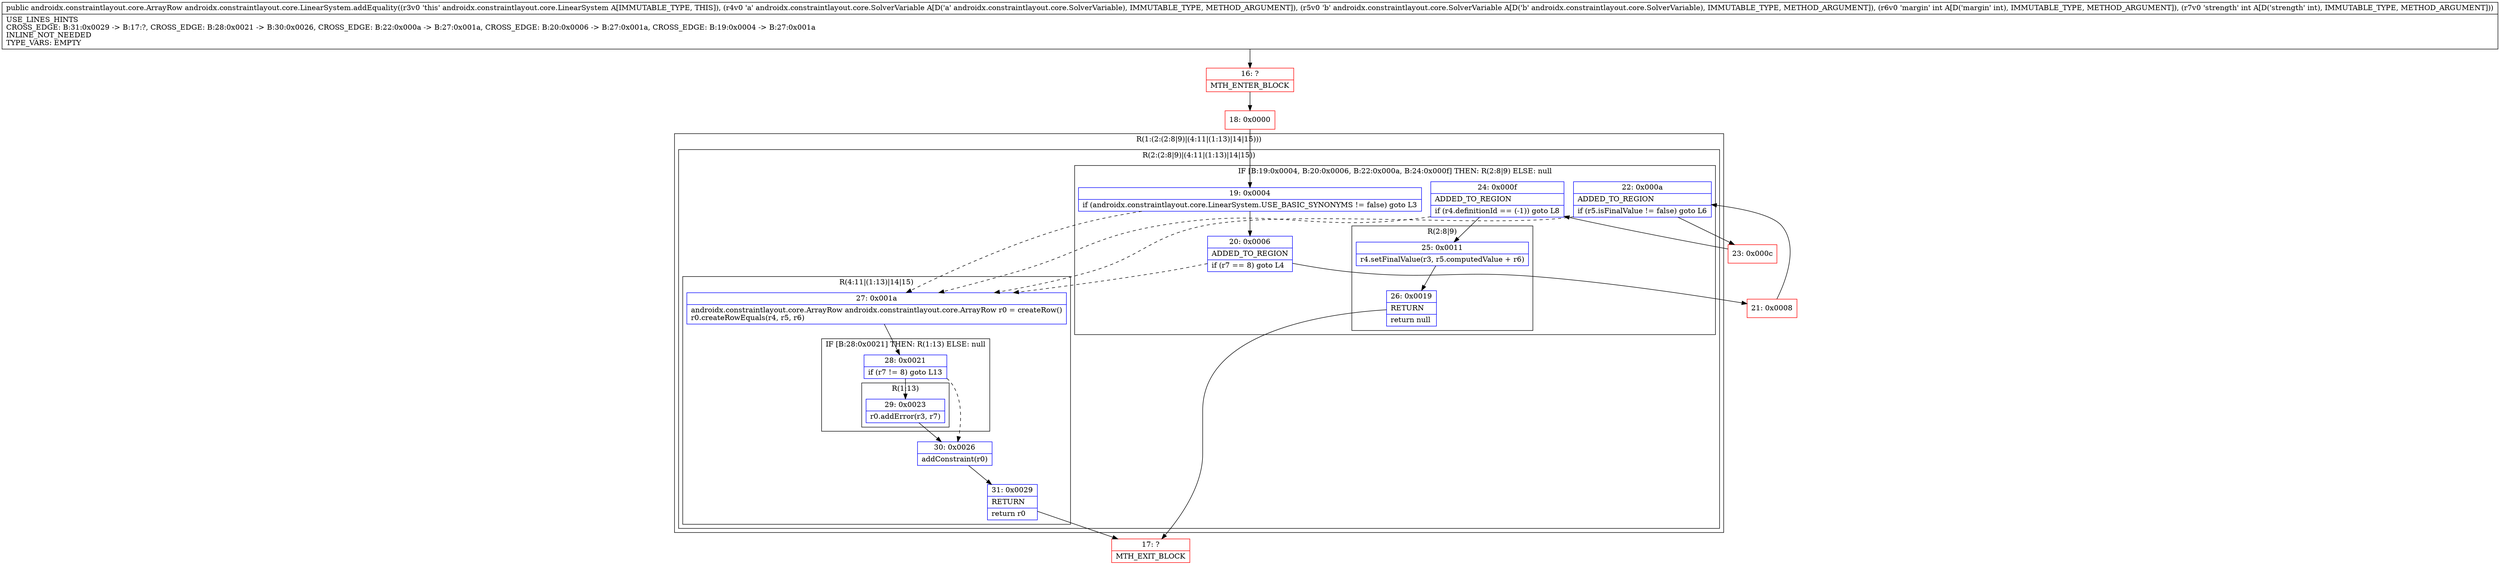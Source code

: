 digraph "CFG forandroidx.constraintlayout.core.LinearSystem.addEquality(Landroidx\/constraintlayout\/core\/SolverVariable;Landroidx\/constraintlayout\/core\/SolverVariable;II)Landroidx\/constraintlayout\/core\/ArrayRow;" {
subgraph cluster_Region_1282373541 {
label = "R(1:(2:(2:8|9)|(4:11|(1:13)|14|15)))";
node [shape=record,color=blue];
subgraph cluster_Region_1459334426 {
label = "R(2:(2:8|9)|(4:11|(1:13)|14|15))";
node [shape=record,color=blue];
subgraph cluster_IfRegion_1034778214 {
label = "IF [B:19:0x0004, B:20:0x0006, B:22:0x000a, B:24:0x000f] THEN: R(2:8|9) ELSE: null";
node [shape=record,color=blue];
Node_19 [shape=record,label="{19\:\ 0x0004|if (androidx.constraintlayout.core.LinearSystem.USE_BASIC_SYNONYMS != false) goto L3\l}"];
Node_20 [shape=record,label="{20\:\ 0x0006|ADDED_TO_REGION\l|if (r7 == 8) goto L4\l}"];
Node_22 [shape=record,label="{22\:\ 0x000a|ADDED_TO_REGION\l|if (r5.isFinalValue != false) goto L6\l}"];
Node_24 [shape=record,label="{24\:\ 0x000f|ADDED_TO_REGION\l|if (r4.definitionId == (\-1)) goto L8\l}"];
subgraph cluster_Region_2095263695 {
label = "R(2:8|9)";
node [shape=record,color=blue];
Node_25 [shape=record,label="{25\:\ 0x0011|r4.setFinalValue(r3, r5.computedValue + r6)\l}"];
Node_26 [shape=record,label="{26\:\ 0x0019|RETURN\l|return null\l}"];
}
}
subgraph cluster_Region_2018423826 {
label = "R(4:11|(1:13)|14|15)";
node [shape=record,color=blue];
Node_27 [shape=record,label="{27\:\ 0x001a|androidx.constraintlayout.core.ArrayRow androidx.constraintlayout.core.ArrayRow r0 = createRow()\lr0.createRowEquals(r4, r5, r6)\l}"];
subgraph cluster_IfRegion_1267117481 {
label = "IF [B:28:0x0021] THEN: R(1:13) ELSE: null";
node [shape=record,color=blue];
Node_28 [shape=record,label="{28\:\ 0x0021|if (r7 != 8) goto L13\l}"];
subgraph cluster_Region_1505331940 {
label = "R(1:13)";
node [shape=record,color=blue];
Node_29 [shape=record,label="{29\:\ 0x0023|r0.addError(r3, r7)\l}"];
}
}
Node_30 [shape=record,label="{30\:\ 0x0026|addConstraint(r0)\l}"];
Node_31 [shape=record,label="{31\:\ 0x0029|RETURN\l|return r0\l}"];
}
}
}
Node_16 [shape=record,color=red,label="{16\:\ ?|MTH_ENTER_BLOCK\l}"];
Node_18 [shape=record,color=red,label="{18\:\ 0x0000}"];
Node_21 [shape=record,color=red,label="{21\:\ 0x0008}"];
Node_23 [shape=record,color=red,label="{23\:\ 0x000c}"];
Node_17 [shape=record,color=red,label="{17\:\ ?|MTH_EXIT_BLOCK\l}"];
MethodNode[shape=record,label="{public androidx.constraintlayout.core.ArrayRow androidx.constraintlayout.core.LinearSystem.addEquality((r3v0 'this' androidx.constraintlayout.core.LinearSystem A[IMMUTABLE_TYPE, THIS]), (r4v0 'a' androidx.constraintlayout.core.SolverVariable A[D('a' androidx.constraintlayout.core.SolverVariable), IMMUTABLE_TYPE, METHOD_ARGUMENT]), (r5v0 'b' androidx.constraintlayout.core.SolverVariable A[D('b' androidx.constraintlayout.core.SolverVariable), IMMUTABLE_TYPE, METHOD_ARGUMENT]), (r6v0 'margin' int A[D('margin' int), IMMUTABLE_TYPE, METHOD_ARGUMENT]), (r7v0 'strength' int A[D('strength' int), IMMUTABLE_TYPE, METHOD_ARGUMENT]))  | USE_LINES_HINTS\lCROSS_EDGE: B:31:0x0029 \-\> B:17:?, CROSS_EDGE: B:28:0x0021 \-\> B:30:0x0026, CROSS_EDGE: B:22:0x000a \-\> B:27:0x001a, CROSS_EDGE: B:20:0x0006 \-\> B:27:0x001a, CROSS_EDGE: B:19:0x0004 \-\> B:27:0x001a\lINLINE_NOT_NEEDED\lTYPE_VARS: EMPTY\l}"];
MethodNode -> Node_16;Node_19 -> Node_20;
Node_19 -> Node_27[style=dashed];
Node_20 -> Node_21;
Node_20 -> Node_27[style=dashed];
Node_22 -> Node_23;
Node_22 -> Node_27[style=dashed];
Node_24 -> Node_25;
Node_24 -> Node_27[style=dashed];
Node_25 -> Node_26;
Node_26 -> Node_17;
Node_27 -> Node_28;
Node_28 -> Node_29;
Node_28 -> Node_30[style=dashed];
Node_29 -> Node_30;
Node_30 -> Node_31;
Node_31 -> Node_17;
Node_16 -> Node_18;
Node_18 -> Node_19;
Node_21 -> Node_22;
Node_23 -> Node_24;
}

